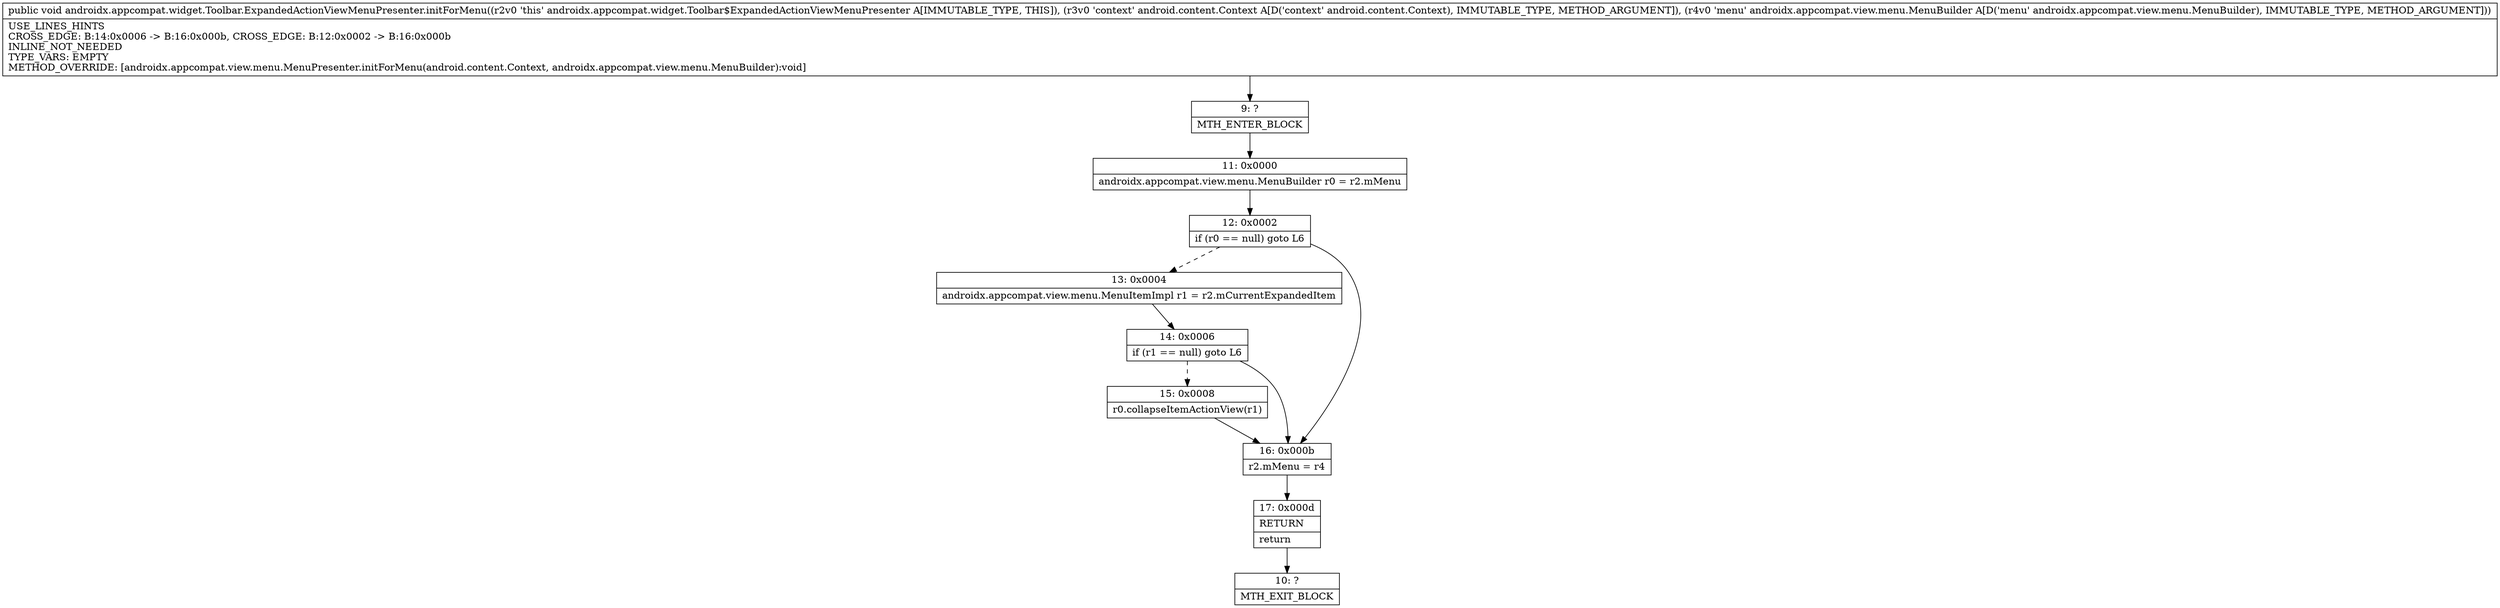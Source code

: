 digraph "CFG forandroidx.appcompat.widget.Toolbar.ExpandedActionViewMenuPresenter.initForMenu(Landroid\/content\/Context;Landroidx\/appcompat\/view\/menu\/MenuBuilder;)V" {
Node_9 [shape=record,label="{9\:\ ?|MTH_ENTER_BLOCK\l}"];
Node_11 [shape=record,label="{11\:\ 0x0000|androidx.appcompat.view.menu.MenuBuilder r0 = r2.mMenu\l}"];
Node_12 [shape=record,label="{12\:\ 0x0002|if (r0 == null) goto L6\l}"];
Node_13 [shape=record,label="{13\:\ 0x0004|androidx.appcompat.view.menu.MenuItemImpl r1 = r2.mCurrentExpandedItem\l}"];
Node_14 [shape=record,label="{14\:\ 0x0006|if (r1 == null) goto L6\l}"];
Node_15 [shape=record,label="{15\:\ 0x0008|r0.collapseItemActionView(r1)\l}"];
Node_16 [shape=record,label="{16\:\ 0x000b|r2.mMenu = r4\l}"];
Node_17 [shape=record,label="{17\:\ 0x000d|RETURN\l|return\l}"];
Node_10 [shape=record,label="{10\:\ ?|MTH_EXIT_BLOCK\l}"];
MethodNode[shape=record,label="{public void androidx.appcompat.widget.Toolbar.ExpandedActionViewMenuPresenter.initForMenu((r2v0 'this' androidx.appcompat.widget.Toolbar$ExpandedActionViewMenuPresenter A[IMMUTABLE_TYPE, THIS]), (r3v0 'context' android.content.Context A[D('context' android.content.Context), IMMUTABLE_TYPE, METHOD_ARGUMENT]), (r4v0 'menu' androidx.appcompat.view.menu.MenuBuilder A[D('menu' androidx.appcompat.view.menu.MenuBuilder), IMMUTABLE_TYPE, METHOD_ARGUMENT]))  | USE_LINES_HINTS\lCROSS_EDGE: B:14:0x0006 \-\> B:16:0x000b, CROSS_EDGE: B:12:0x0002 \-\> B:16:0x000b\lINLINE_NOT_NEEDED\lTYPE_VARS: EMPTY\lMETHOD_OVERRIDE: [androidx.appcompat.view.menu.MenuPresenter.initForMenu(android.content.Context, androidx.appcompat.view.menu.MenuBuilder):void]\l}"];
MethodNode -> Node_9;Node_9 -> Node_11;
Node_11 -> Node_12;
Node_12 -> Node_13[style=dashed];
Node_12 -> Node_16;
Node_13 -> Node_14;
Node_14 -> Node_15[style=dashed];
Node_14 -> Node_16;
Node_15 -> Node_16;
Node_16 -> Node_17;
Node_17 -> Node_10;
}

